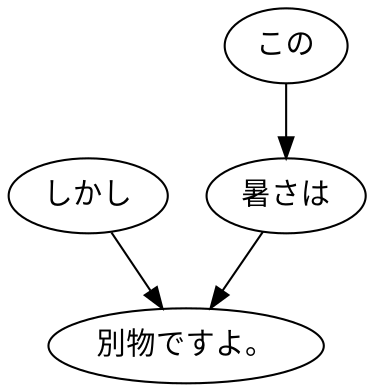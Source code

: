 digraph graph3411 {
	node0 [label="しかし"];
	node1 [label="この"];
	node2 [label="暑さは"];
	node3 [label="別物ですよ。"];
	node0 -> node3;
	node1 -> node2;
	node2 -> node3;
}
